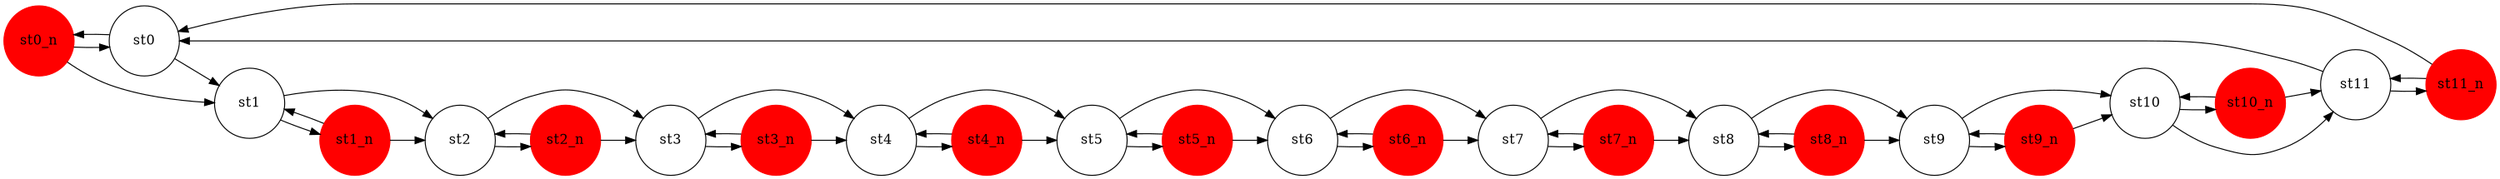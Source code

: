 #Total states is 0, including 0 states and 0 newstates
#Total transisions is 0, including 0 transistions and 0 new transitions
digraph finite_state_machine {
	rankdir=LR;
	size="20,20";
	resolution="300";
	overlap=false;

	node [shape = circle, fixedsize=true, width = 1, color = red, style = filled];
	st0_n;
 	st10_n;
 	st11_n;
 	st1_n;
 	st2_n;
 	st3_n;
 	st4_n;
 	st5_n;
 	st6_n;
 	st7_n;
 	st8_n;
 	st9_n;
 
	node [shape = circle, color = black, style = unfilled];
	st0;
 	st1;
 	st10;
 	st11;
 	st2;
 	st3;
 	st4;
 	st5;
 	st6;
 	st7;
 	st8;
 	st9;
 	st0 -> st0_n;
	st0 -> st1;
	st0_n -> st0;
	st0_n -> st1;
	st1 -> st1_n;
	st1 -> st2;
	st10 -> st10_n;
	st10 -> st11;
	st10_n -> st10;
	st10_n -> st11;
	st11 -> st0;
	st11 -> st11_n;
	st11_n -> st0;
	st11_n -> st11;
	st1_n -> st1;
	st1_n -> st2;
	st2 -> st2_n;
	st2 -> st3;
	st2_n -> st2;
	st2_n -> st3;
	st3 -> st3_n;
	st3 -> st4;
	st3_n -> st3;
	st3_n -> st4;
	st4 -> st4_n;
	st4 -> st5;
	st4_n -> st4;
	st4_n -> st5;
	st5 -> st5_n;
	st5 -> st6;
	st5_n -> st5;
	st5_n -> st6;
	st6 -> st6_n;
	st6 -> st7;
	st6_n -> st6;
	st6_n -> st7;
	st7 -> st7_n;
	st7 -> st8;
	st7_n -> st7;
	st7_n -> st8;
	st8 -> st8_n;
	st8 -> st9;
	st8_n -> st8;
	st8_n -> st9;
	st9 -> st10;
	st9 -> st9_n;
	st9_n -> st10;
	st9_n -> st9;
}
